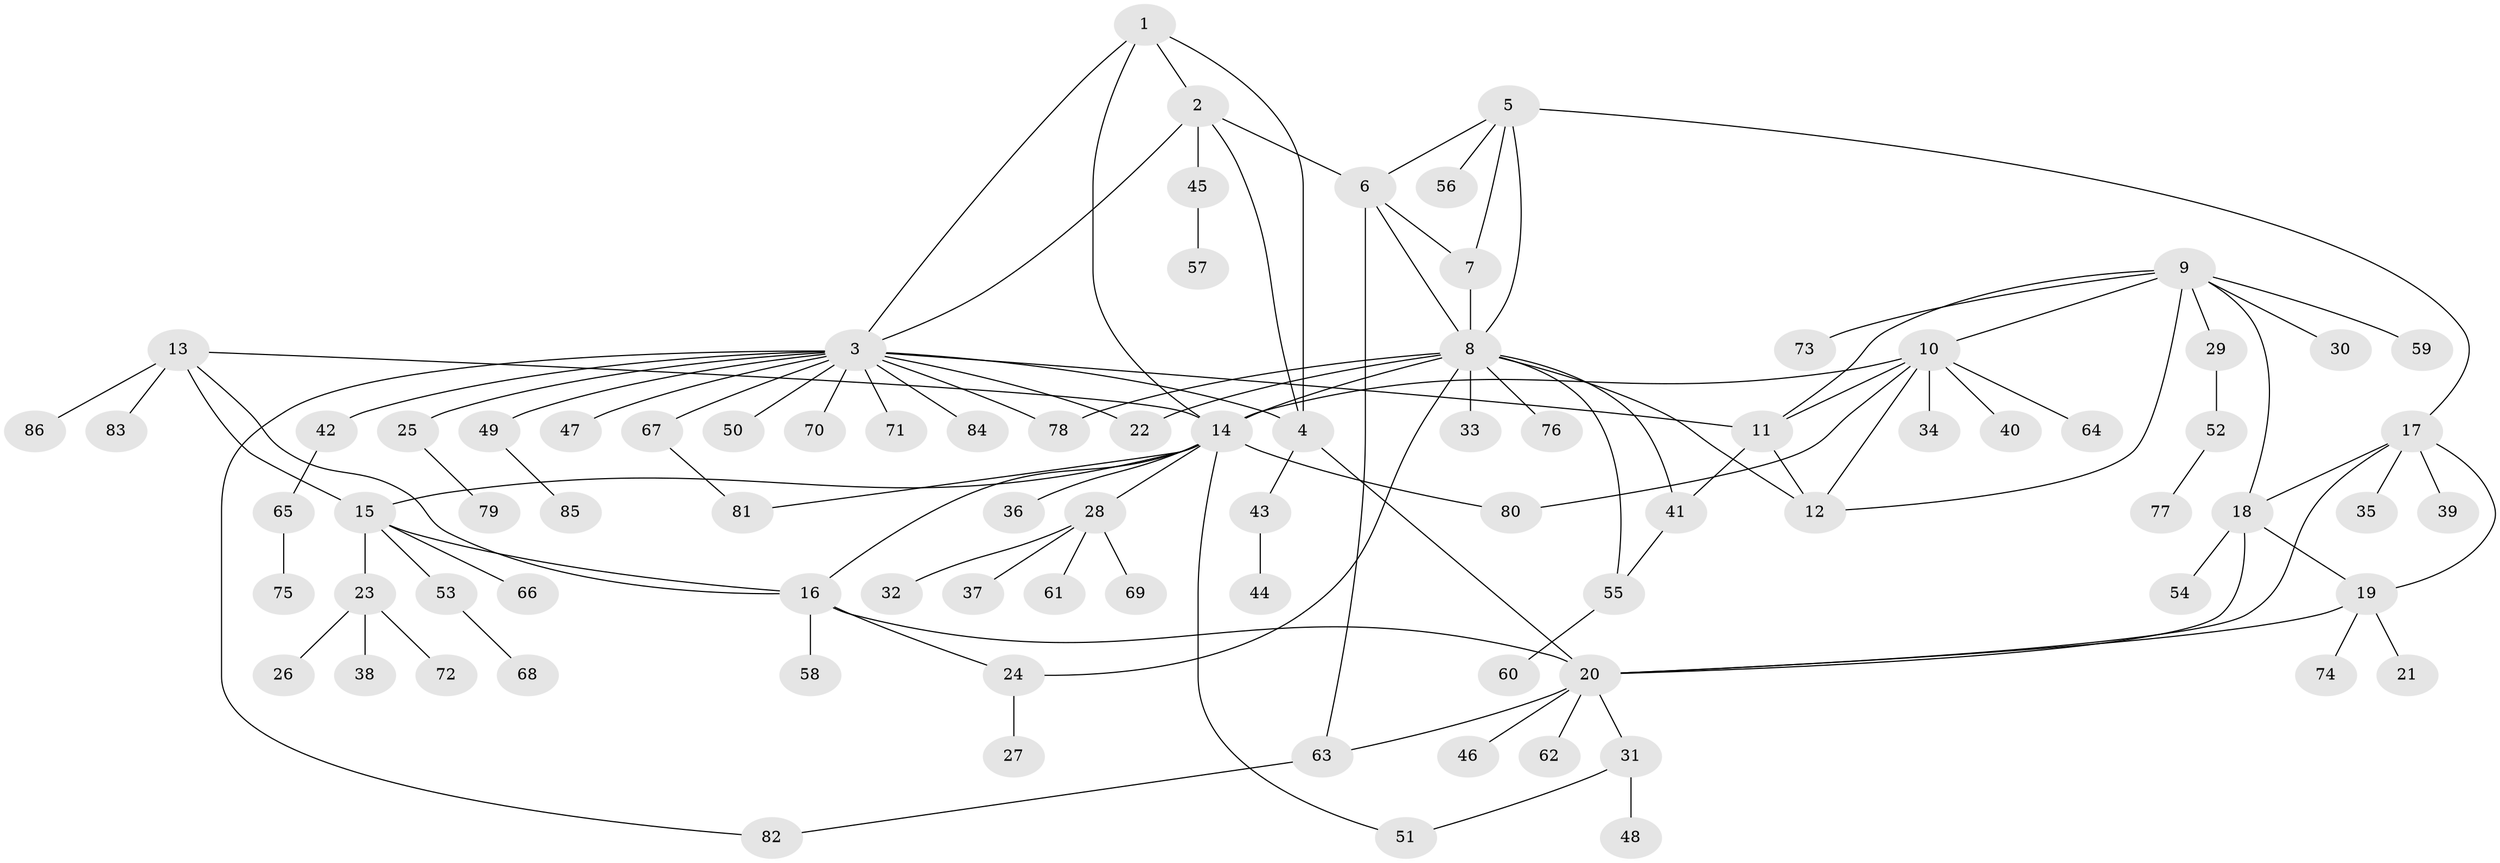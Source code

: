 // Generated by graph-tools (version 1.1) at 2025/11/02/27/25 16:11:34]
// undirected, 86 vertices, 116 edges
graph export_dot {
graph [start="1"]
  node [color=gray90,style=filled];
  1;
  2;
  3;
  4;
  5;
  6;
  7;
  8;
  9;
  10;
  11;
  12;
  13;
  14;
  15;
  16;
  17;
  18;
  19;
  20;
  21;
  22;
  23;
  24;
  25;
  26;
  27;
  28;
  29;
  30;
  31;
  32;
  33;
  34;
  35;
  36;
  37;
  38;
  39;
  40;
  41;
  42;
  43;
  44;
  45;
  46;
  47;
  48;
  49;
  50;
  51;
  52;
  53;
  54;
  55;
  56;
  57;
  58;
  59;
  60;
  61;
  62;
  63;
  64;
  65;
  66;
  67;
  68;
  69;
  70;
  71;
  72;
  73;
  74;
  75;
  76;
  77;
  78;
  79;
  80;
  81;
  82;
  83;
  84;
  85;
  86;
  1 -- 2;
  1 -- 3;
  1 -- 4;
  1 -- 14;
  2 -- 3;
  2 -- 4;
  2 -- 6;
  2 -- 45;
  3 -- 4;
  3 -- 11;
  3 -- 22;
  3 -- 25;
  3 -- 42;
  3 -- 47;
  3 -- 49;
  3 -- 50;
  3 -- 67;
  3 -- 70;
  3 -- 71;
  3 -- 78;
  3 -- 82;
  3 -- 84;
  4 -- 20;
  4 -- 43;
  5 -- 6;
  5 -- 7;
  5 -- 8;
  5 -- 17;
  5 -- 56;
  6 -- 7;
  6 -- 8;
  6 -- 63;
  7 -- 8;
  8 -- 12;
  8 -- 14;
  8 -- 22;
  8 -- 24;
  8 -- 33;
  8 -- 41;
  8 -- 55;
  8 -- 76;
  8 -- 78;
  9 -- 10;
  9 -- 11;
  9 -- 12;
  9 -- 18;
  9 -- 29;
  9 -- 30;
  9 -- 59;
  9 -- 73;
  10 -- 11;
  10 -- 12;
  10 -- 14;
  10 -- 34;
  10 -- 40;
  10 -- 64;
  10 -- 80;
  11 -- 12;
  11 -- 41;
  13 -- 14;
  13 -- 15;
  13 -- 16;
  13 -- 83;
  13 -- 86;
  14 -- 15;
  14 -- 16;
  14 -- 28;
  14 -- 36;
  14 -- 51;
  14 -- 80;
  14 -- 81;
  15 -- 16;
  15 -- 23;
  15 -- 53;
  15 -- 66;
  16 -- 20;
  16 -- 24;
  16 -- 58;
  17 -- 18;
  17 -- 19;
  17 -- 20;
  17 -- 35;
  17 -- 39;
  18 -- 19;
  18 -- 20;
  18 -- 54;
  19 -- 20;
  19 -- 21;
  19 -- 74;
  20 -- 31;
  20 -- 46;
  20 -- 62;
  20 -- 63;
  23 -- 26;
  23 -- 38;
  23 -- 72;
  24 -- 27;
  25 -- 79;
  28 -- 32;
  28 -- 37;
  28 -- 61;
  28 -- 69;
  29 -- 52;
  31 -- 48;
  31 -- 51;
  41 -- 55;
  42 -- 65;
  43 -- 44;
  45 -- 57;
  49 -- 85;
  52 -- 77;
  53 -- 68;
  55 -- 60;
  63 -- 82;
  65 -- 75;
  67 -- 81;
}
